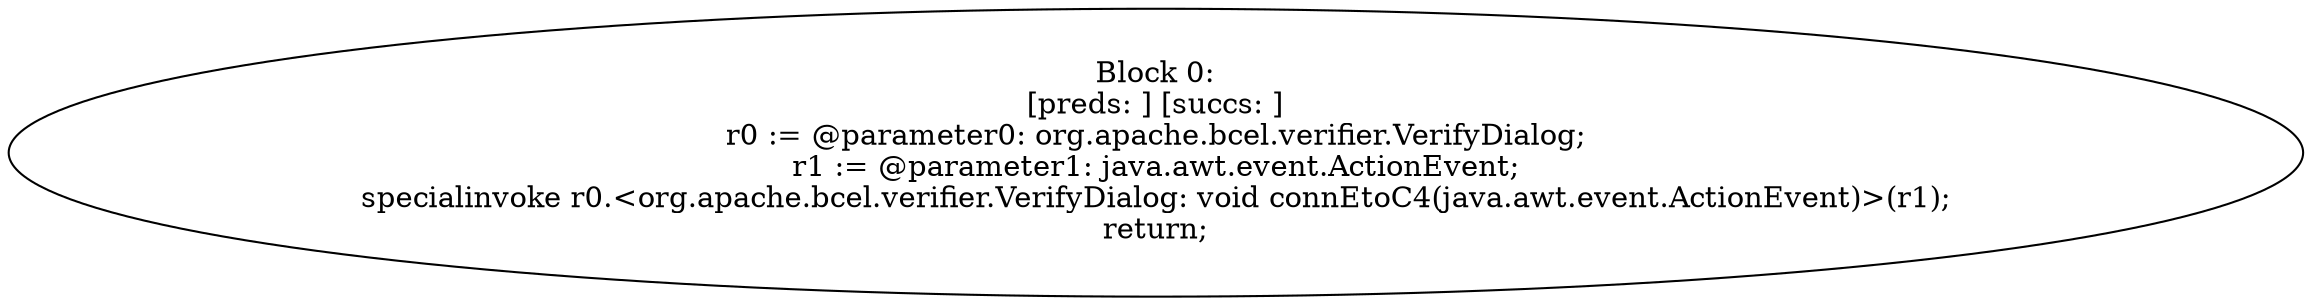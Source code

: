 digraph "unitGraph" {
    "Block 0:
[preds: ] [succs: ]
r0 := @parameter0: org.apache.bcel.verifier.VerifyDialog;
r1 := @parameter1: java.awt.event.ActionEvent;
specialinvoke r0.<org.apache.bcel.verifier.VerifyDialog: void connEtoC4(java.awt.event.ActionEvent)>(r1);
return;
"
}
